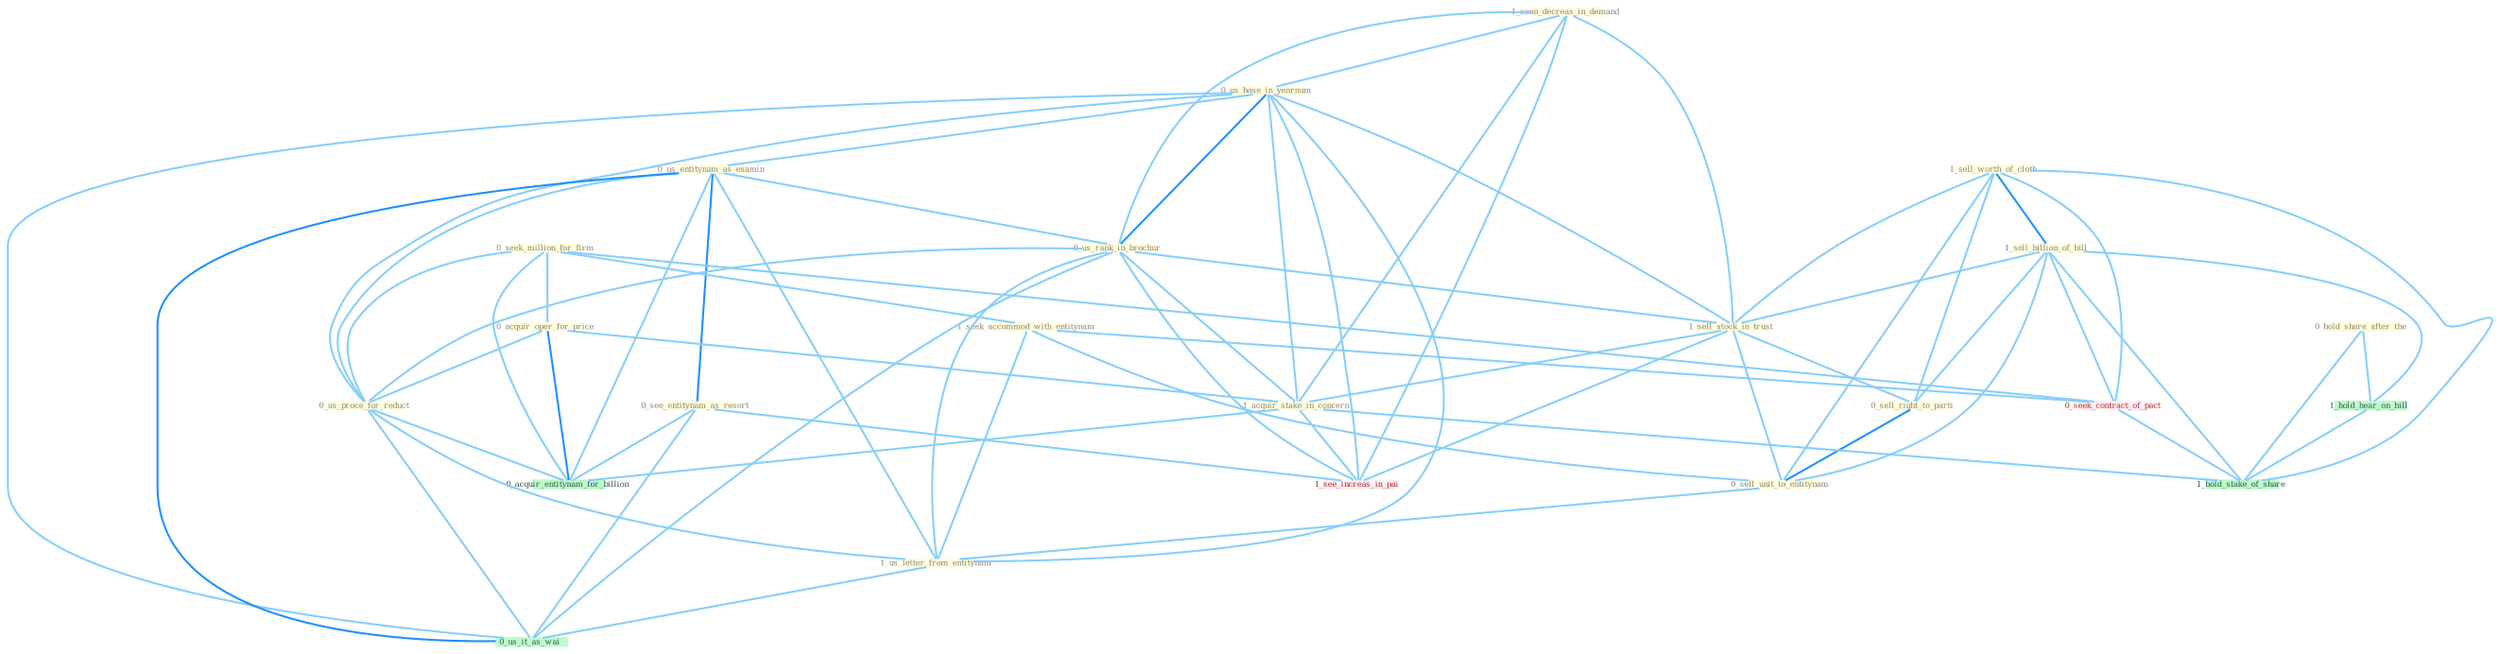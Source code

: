Graph G{ 
    node
    [shape=polygon,style=filled,width=.5,height=.06,color="#BDFCC9",fixedsize=true,fontsize=4,
    fontcolor="#2f4f4f"];
    {node
    [color="#ffffe0", fontcolor="#8b7d6b"] "1_seen_decreas_in_demand " "0_us_base_in_yearnum " "0_us_entitynam_as_examin " "0_hold_share_after_the " "0_seek_million_for_firm " "1_sell_worth_of_cloth " "1_sell_billion_of_bill " "1_seek_accommod_with_entitynam " "0_us_rank_in_brochur " "1_sell_stock_in_trust " "0_acquir_oper_for_price " "0_sell_right_to_parti " "0_sell_unit_to_entitynam " "0_us_proce_for_reduct " "0_see_entitynam_as_resort " "1_acquir_stake_in_concern " "1_us_letter_from_entitynam "}
{node [color="#fff0f5", fontcolor="#b22222"] "0_seek_contract_of_pact " "1_see_increas_in_pai "}
edge [color="#B0E2FF"];

	"1_seen_decreas_in_demand " -- "0_us_base_in_yearnum " [w="1", color="#87cefa" ];
	"1_seen_decreas_in_demand " -- "0_us_rank_in_brochur " [w="1", color="#87cefa" ];
	"1_seen_decreas_in_demand " -- "1_sell_stock_in_trust " [w="1", color="#87cefa" ];
	"1_seen_decreas_in_demand " -- "1_acquir_stake_in_concern " [w="1", color="#87cefa" ];
	"1_seen_decreas_in_demand " -- "1_see_increas_in_pai " [w="1", color="#87cefa" ];
	"0_us_base_in_yearnum " -- "0_us_entitynam_as_examin " [w="1", color="#87cefa" ];
	"0_us_base_in_yearnum " -- "0_us_rank_in_brochur " [w="2", color="#1e90ff" , len=0.8];
	"0_us_base_in_yearnum " -- "1_sell_stock_in_trust " [w="1", color="#87cefa" ];
	"0_us_base_in_yearnum " -- "0_us_proce_for_reduct " [w="1", color="#87cefa" ];
	"0_us_base_in_yearnum " -- "1_acquir_stake_in_concern " [w="1", color="#87cefa" ];
	"0_us_base_in_yearnum " -- "1_us_letter_from_entitynam " [w="1", color="#87cefa" ];
	"0_us_base_in_yearnum " -- "0_us_it_as_wai " [w="1", color="#87cefa" ];
	"0_us_base_in_yearnum " -- "1_see_increas_in_pai " [w="1", color="#87cefa" ];
	"0_us_entitynam_as_examin " -- "0_us_rank_in_brochur " [w="1", color="#87cefa" ];
	"0_us_entitynam_as_examin " -- "0_us_proce_for_reduct " [w="1", color="#87cefa" ];
	"0_us_entitynam_as_examin " -- "0_see_entitynam_as_resort " [w="2", color="#1e90ff" , len=0.8];
	"0_us_entitynam_as_examin " -- "1_us_letter_from_entitynam " [w="1", color="#87cefa" ];
	"0_us_entitynam_as_examin " -- "0_us_it_as_wai " [w="2", color="#1e90ff" , len=0.8];
	"0_us_entitynam_as_examin " -- "0_acquir_entitynam_for_billion " [w="1", color="#87cefa" ];
	"0_hold_share_after_the " -- "1_hold_hear_on_bill " [w="1", color="#87cefa" ];
	"0_hold_share_after_the " -- "1_hold_stake_of_share " [w="1", color="#87cefa" ];
	"0_seek_million_for_firm " -- "1_seek_accommod_with_entitynam " [w="1", color="#87cefa" ];
	"0_seek_million_for_firm " -- "0_acquir_oper_for_price " [w="1", color="#87cefa" ];
	"0_seek_million_for_firm " -- "0_us_proce_for_reduct " [w="1", color="#87cefa" ];
	"0_seek_million_for_firm " -- "0_seek_contract_of_pact " [w="1", color="#87cefa" ];
	"0_seek_million_for_firm " -- "0_acquir_entitynam_for_billion " [w="1", color="#87cefa" ];
	"1_sell_worth_of_cloth " -- "1_sell_billion_of_bill " [w="2", color="#1e90ff" , len=0.8];
	"1_sell_worth_of_cloth " -- "1_sell_stock_in_trust " [w="1", color="#87cefa" ];
	"1_sell_worth_of_cloth " -- "0_sell_right_to_parti " [w="1", color="#87cefa" ];
	"1_sell_worth_of_cloth " -- "0_sell_unit_to_entitynam " [w="1", color="#87cefa" ];
	"1_sell_worth_of_cloth " -- "0_seek_contract_of_pact " [w="1", color="#87cefa" ];
	"1_sell_worth_of_cloth " -- "1_hold_stake_of_share " [w="1", color="#87cefa" ];
	"1_sell_billion_of_bill " -- "1_sell_stock_in_trust " [w="1", color="#87cefa" ];
	"1_sell_billion_of_bill " -- "0_sell_right_to_parti " [w="1", color="#87cefa" ];
	"1_sell_billion_of_bill " -- "0_sell_unit_to_entitynam " [w="1", color="#87cefa" ];
	"1_sell_billion_of_bill " -- "0_seek_contract_of_pact " [w="1", color="#87cefa" ];
	"1_sell_billion_of_bill " -- "1_hold_hear_on_bill " [w="1", color="#87cefa" ];
	"1_sell_billion_of_bill " -- "1_hold_stake_of_share " [w="1", color="#87cefa" ];
	"1_seek_accommod_with_entitynam " -- "0_sell_unit_to_entitynam " [w="1", color="#87cefa" ];
	"1_seek_accommod_with_entitynam " -- "1_us_letter_from_entitynam " [w="1", color="#87cefa" ];
	"1_seek_accommod_with_entitynam " -- "0_seek_contract_of_pact " [w="1", color="#87cefa" ];
	"0_us_rank_in_brochur " -- "1_sell_stock_in_trust " [w="1", color="#87cefa" ];
	"0_us_rank_in_brochur " -- "0_us_proce_for_reduct " [w="1", color="#87cefa" ];
	"0_us_rank_in_brochur " -- "1_acquir_stake_in_concern " [w="1", color="#87cefa" ];
	"0_us_rank_in_brochur " -- "1_us_letter_from_entitynam " [w="1", color="#87cefa" ];
	"0_us_rank_in_brochur " -- "0_us_it_as_wai " [w="1", color="#87cefa" ];
	"0_us_rank_in_brochur " -- "1_see_increas_in_pai " [w="1", color="#87cefa" ];
	"1_sell_stock_in_trust " -- "0_sell_right_to_parti " [w="1", color="#87cefa" ];
	"1_sell_stock_in_trust " -- "0_sell_unit_to_entitynam " [w="1", color="#87cefa" ];
	"1_sell_stock_in_trust " -- "1_acquir_stake_in_concern " [w="1", color="#87cefa" ];
	"1_sell_stock_in_trust " -- "1_see_increas_in_pai " [w="1", color="#87cefa" ];
	"0_acquir_oper_for_price " -- "0_us_proce_for_reduct " [w="1", color="#87cefa" ];
	"0_acquir_oper_for_price " -- "1_acquir_stake_in_concern " [w="1", color="#87cefa" ];
	"0_acquir_oper_for_price " -- "0_acquir_entitynam_for_billion " [w="2", color="#1e90ff" , len=0.8];
	"0_sell_right_to_parti " -- "0_sell_unit_to_entitynam " [w="2", color="#1e90ff" , len=0.8];
	"0_sell_unit_to_entitynam " -- "1_us_letter_from_entitynam " [w="1", color="#87cefa" ];
	"0_us_proce_for_reduct " -- "1_us_letter_from_entitynam " [w="1", color="#87cefa" ];
	"0_us_proce_for_reduct " -- "0_us_it_as_wai " [w="1", color="#87cefa" ];
	"0_us_proce_for_reduct " -- "0_acquir_entitynam_for_billion " [w="1", color="#87cefa" ];
	"0_see_entitynam_as_resort " -- "0_us_it_as_wai " [w="1", color="#87cefa" ];
	"0_see_entitynam_as_resort " -- "0_acquir_entitynam_for_billion " [w="1", color="#87cefa" ];
	"0_see_entitynam_as_resort " -- "1_see_increas_in_pai " [w="1", color="#87cefa" ];
	"1_acquir_stake_in_concern " -- "0_acquir_entitynam_for_billion " [w="1", color="#87cefa" ];
	"1_acquir_stake_in_concern " -- "1_see_increas_in_pai " [w="1", color="#87cefa" ];
	"1_acquir_stake_in_concern " -- "1_hold_stake_of_share " [w="1", color="#87cefa" ];
	"1_us_letter_from_entitynam " -- "0_us_it_as_wai " [w="1", color="#87cefa" ];
	"0_seek_contract_of_pact " -- "1_hold_stake_of_share " [w="1", color="#87cefa" ];
	"1_hold_hear_on_bill " -- "1_hold_stake_of_share " [w="1", color="#87cefa" ];
}